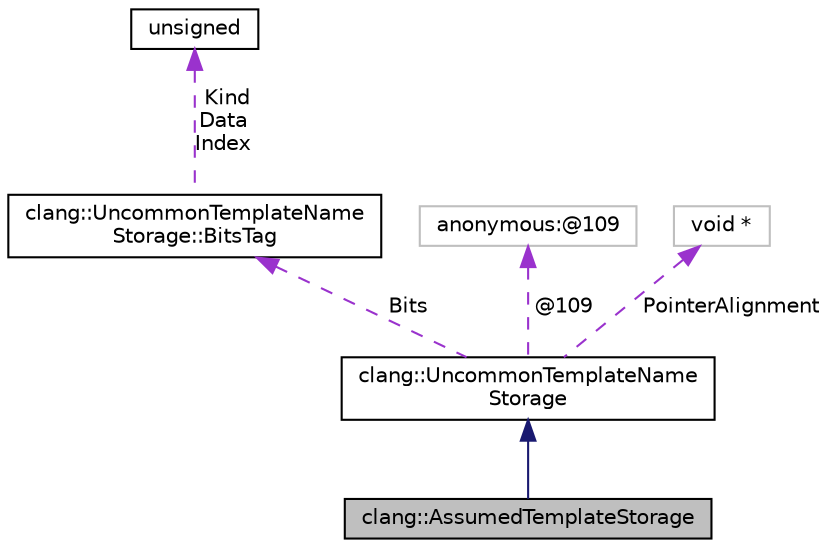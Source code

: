 digraph "clang::AssumedTemplateStorage"
{
 // LATEX_PDF_SIZE
  bgcolor="transparent";
  edge [fontname="Helvetica",fontsize="10",labelfontname="Helvetica",labelfontsize="10"];
  node [fontname="Helvetica",fontsize="10",shape=record];
  Node1 [label="clang::AssumedTemplateStorage",height=0.2,width=0.4,color="black", fillcolor="grey75", style="filled", fontcolor="black",tooltip="A structure for storing the information associated with a name that has been assumed to be a template..."];
  Node2 -> Node1 [dir="back",color="midnightblue",fontsize="10",style="solid",fontname="Helvetica"];
  Node2 [label="clang::UncommonTemplateName\lStorage",height=0.2,width=0.4,color="black",URL="$classclang_1_1UncommonTemplateNameStorage.html",tooltip="Implementation class used to describe either a set of overloaded template names or an already-substit..."];
  Node3 -> Node2 [dir="back",color="darkorchid3",fontsize="10",style="dashed",label=" Bits" ,fontname="Helvetica"];
  Node3 [label="clang::UncommonTemplateName\lStorage::BitsTag",height=0.2,width=0.4,color="black",URL="$structclang_1_1UncommonTemplateNameStorage_1_1BitsTag.html",tooltip=" "];
  Node4 -> Node3 [dir="back",color="darkorchid3",fontsize="10",style="dashed",label=" Kind\nData\nIndex" ,fontname="Helvetica"];
  Node4 [label="unsigned",height=0.2,width=0.4,color="black",URL="$classunsigned.html",tooltip=" "];
  Node5 -> Node2 [dir="back",color="darkorchid3",fontsize="10",style="dashed",label=" @109" ,fontname="Helvetica"];
  Node5 [label="anonymous:@109",height=0.2,width=0.4,color="grey75",tooltip=" "];
  Node6 -> Node2 [dir="back",color="darkorchid3",fontsize="10",style="dashed",label=" PointerAlignment" ,fontname="Helvetica"];
  Node6 [label="void *",height=0.2,width=0.4,color="grey75",tooltip=" "];
}
